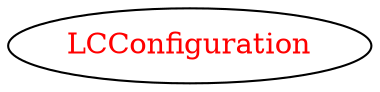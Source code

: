 digraph dependencyGraph {
 concentrate=true;
 ranksep="2.0";
 rankdir="LR"; 
 splines="ortho";
"LCConfiguration" [fontcolor="red"];
}